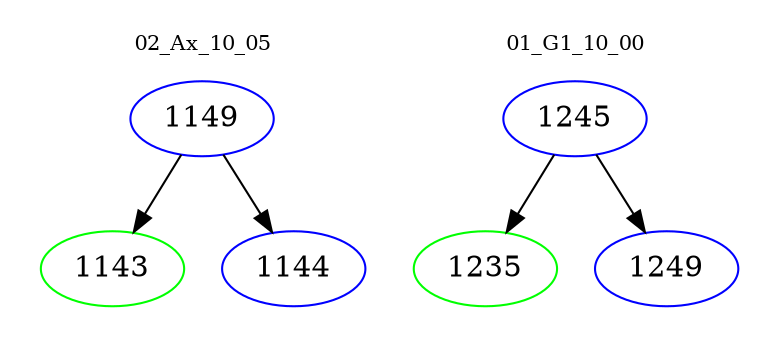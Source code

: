 digraph{
subgraph cluster_0 {
color = white
label = "02_Ax_10_05";
fontsize=10;
T0_1149 [label="1149", color="blue"]
T0_1149 -> T0_1143 [color="black"]
T0_1143 [label="1143", color="green"]
T0_1149 -> T0_1144 [color="black"]
T0_1144 [label="1144", color="blue"]
}
subgraph cluster_1 {
color = white
label = "01_G1_10_00";
fontsize=10;
T1_1245 [label="1245", color="blue"]
T1_1245 -> T1_1235 [color="black"]
T1_1235 [label="1235", color="green"]
T1_1245 -> T1_1249 [color="black"]
T1_1249 [label="1249", color="blue"]
}
}
